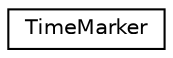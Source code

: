 digraph "Graphical Class Hierarchy"
{
 // LATEX_PDF_SIZE
  edge [fontname="Helvetica",fontsize="10",labelfontname="Helvetica",labelfontsize="10"];
  node [fontname="Helvetica",fontsize="10",shape=record];
  rankdir="LR";
  Node0 [label="TimeMarker",height=0.2,width=0.4,color="black", fillcolor="white", style="filled",URL="$db/da4/class_time_marker.html",tooltip=" "];
}
